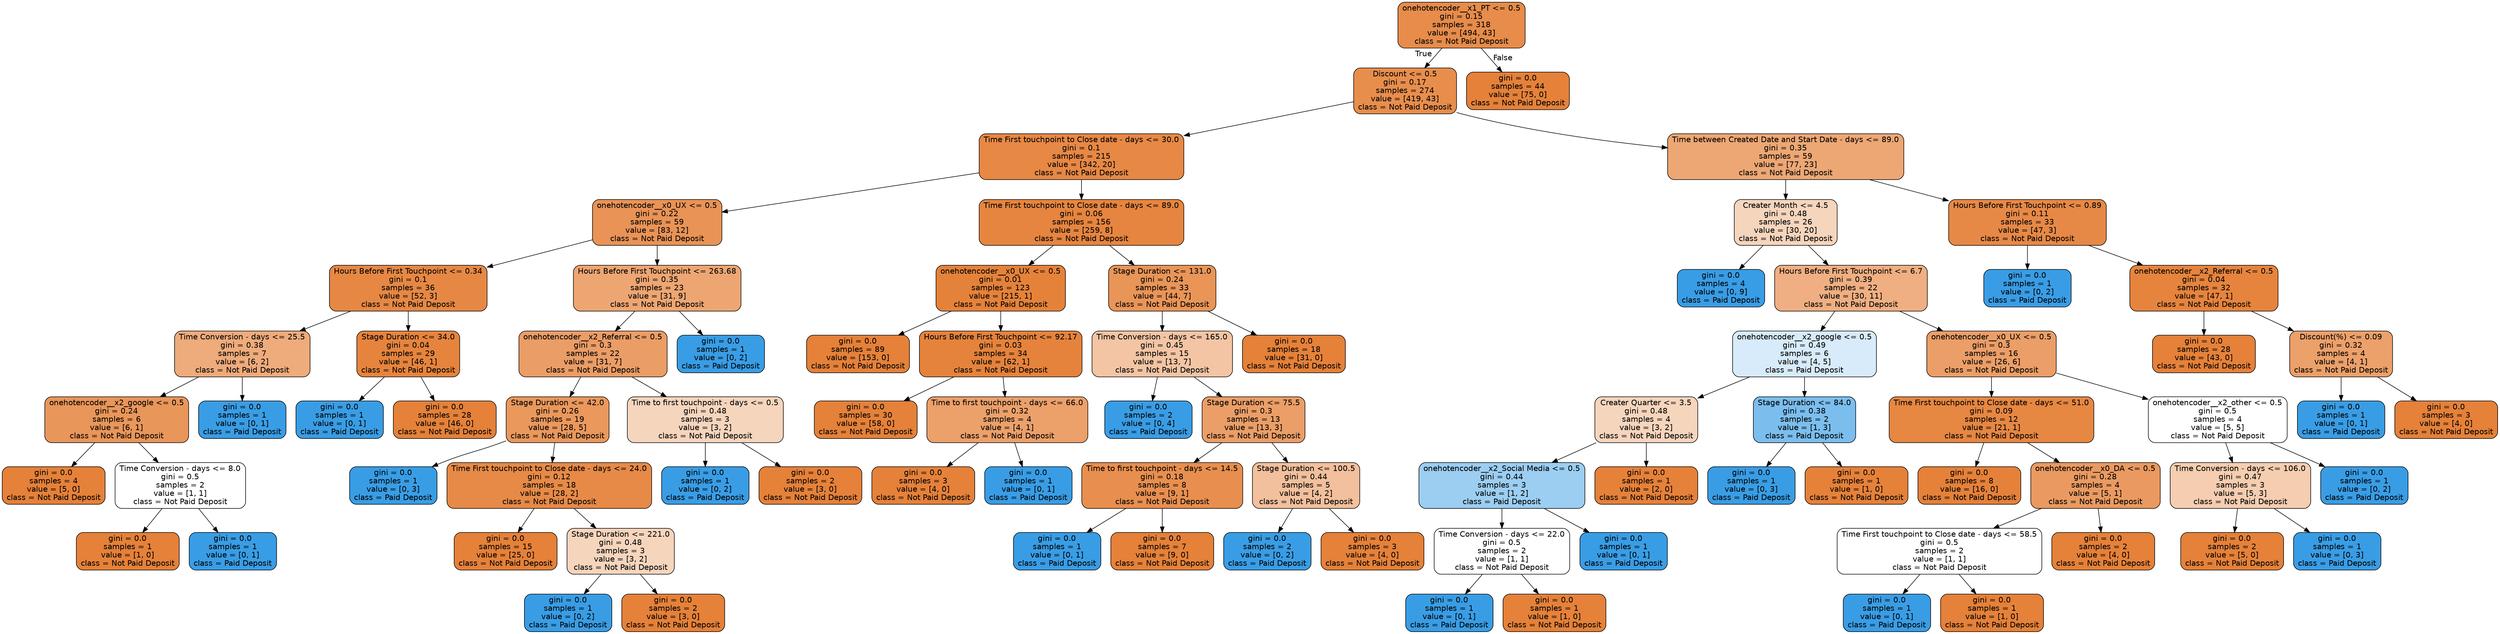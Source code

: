 digraph Tree {
node [shape=box, style="filled, rounded", color="black", fontname=helvetica] ;
edge [fontname=helvetica] ;
0 [label="onehotencoder__x1_PT <= 0.5\ngini = 0.15\nsamples = 318\nvalue = [494, 43]\nclass = Not Paid Deposit", fillcolor="#e78c4a"] ;
1 [label="Discount <= 0.5\ngini = 0.17\nsamples = 274\nvalue = [419, 43]\nclass = Not Paid Deposit", fillcolor="#e88e4d"] ;
0 -> 1 [labeldistance=2.5, labelangle=45, headlabel="True"] ;
2 [label="Time First touchpoint to Close date - days <= 30.0\ngini = 0.1\nsamples = 215\nvalue = [342, 20]\nclass = Not Paid Deposit", fillcolor="#e78845"] ;
1 -> 2 ;
3 [label="onehotencoder__x0_UX <= 0.5\ngini = 0.22\nsamples = 59\nvalue = [83, 12]\nclass = Not Paid Deposit", fillcolor="#e99356"] ;
2 -> 3 ;
4 [label="Hours Before First Touchpoint <= 0.34\ngini = 0.1\nsamples = 36\nvalue = [52, 3]\nclass = Not Paid Deposit", fillcolor="#e68844"] ;
3 -> 4 ;
5 [label="Time Conversion - days <= 25.5\ngini = 0.38\nsamples = 7\nvalue = [6, 2]\nclass = Not Paid Deposit", fillcolor="#eeab7b"] ;
4 -> 5 ;
6 [label="onehotencoder__x2_google <= 0.5\ngini = 0.24\nsamples = 6\nvalue = [6, 1]\nclass = Not Paid Deposit", fillcolor="#e9965a"] ;
5 -> 6 ;
7 [label="gini = 0.0\nsamples = 4\nvalue = [5, 0]\nclass = Not Paid Deposit", fillcolor="#e58139"] ;
6 -> 7 ;
8 [label="Time Conversion - days <= 8.0\ngini = 0.5\nsamples = 2\nvalue = [1, 1]\nclass = Not Paid Deposit", fillcolor="#ffffff"] ;
6 -> 8 ;
9 [label="gini = 0.0\nsamples = 1\nvalue = [1, 0]\nclass = Not Paid Deposit", fillcolor="#e58139"] ;
8 -> 9 ;
10 [label="gini = 0.0\nsamples = 1\nvalue = [0, 1]\nclass = Paid Deposit", fillcolor="#399de5"] ;
8 -> 10 ;
11 [label="gini = 0.0\nsamples = 1\nvalue = [0, 1]\nclass = Paid Deposit", fillcolor="#399de5"] ;
5 -> 11 ;
12 [label="Stage Duration <= 34.0\ngini = 0.04\nsamples = 29\nvalue = [46, 1]\nclass = Not Paid Deposit", fillcolor="#e6843d"] ;
4 -> 12 ;
13 [label="gini = 0.0\nsamples = 1\nvalue = [0, 1]\nclass = Paid Deposit", fillcolor="#399de5"] ;
12 -> 13 ;
14 [label="gini = 0.0\nsamples = 28\nvalue = [46, 0]\nclass = Not Paid Deposit", fillcolor="#e58139"] ;
12 -> 14 ;
15 [label="Hours Before First Touchpoint <= 263.68\ngini = 0.35\nsamples = 23\nvalue = [31, 9]\nclass = Not Paid Deposit", fillcolor="#eda672"] ;
3 -> 15 ;
16 [label="onehotencoder__x2_Referral <= 0.5\ngini = 0.3\nsamples = 22\nvalue = [31, 7]\nclass = Not Paid Deposit", fillcolor="#eb9d66"] ;
15 -> 16 ;
17 [label="Stage Duration <= 42.0\ngini = 0.26\nsamples = 19\nvalue = [28, 5]\nclass = Not Paid Deposit", fillcolor="#ea985c"] ;
16 -> 17 ;
18 [label="gini = 0.0\nsamples = 1\nvalue = [0, 3]\nclass = Paid Deposit", fillcolor="#399de5"] ;
17 -> 18 ;
19 [label="Time First touchpoint to Close date - days <= 24.0\ngini = 0.12\nsamples = 18\nvalue = [28, 2]\nclass = Not Paid Deposit", fillcolor="#e78a47"] ;
17 -> 19 ;
20 [label="gini = 0.0\nsamples = 15\nvalue = [25, 0]\nclass = Not Paid Deposit", fillcolor="#e58139"] ;
19 -> 20 ;
21 [label="Stage Duration <= 221.0\ngini = 0.48\nsamples = 3\nvalue = [3, 2]\nclass = Not Paid Deposit", fillcolor="#f6d5bd"] ;
19 -> 21 ;
22 [label="gini = 0.0\nsamples = 1\nvalue = [0, 2]\nclass = Paid Deposit", fillcolor="#399de5"] ;
21 -> 22 ;
23 [label="gini = 0.0\nsamples = 2\nvalue = [3, 0]\nclass = Not Paid Deposit", fillcolor="#e58139"] ;
21 -> 23 ;
24 [label="Time to first touchpoint - days <= 0.5\ngini = 0.48\nsamples = 3\nvalue = [3, 2]\nclass = Not Paid Deposit", fillcolor="#f6d5bd"] ;
16 -> 24 ;
25 [label="gini = 0.0\nsamples = 1\nvalue = [0, 2]\nclass = Paid Deposit", fillcolor="#399de5"] ;
24 -> 25 ;
26 [label="gini = 0.0\nsamples = 2\nvalue = [3, 0]\nclass = Not Paid Deposit", fillcolor="#e58139"] ;
24 -> 26 ;
27 [label="gini = 0.0\nsamples = 1\nvalue = [0, 2]\nclass = Paid Deposit", fillcolor="#399de5"] ;
15 -> 27 ;
28 [label="Time First touchpoint to Close date - days <= 89.0\ngini = 0.06\nsamples = 156\nvalue = [259, 8]\nclass = Not Paid Deposit", fillcolor="#e6853f"] ;
2 -> 28 ;
29 [label="onehotencoder__x0_UX <= 0.5\ngini = 0.01\nsamples = 123\nvalue = [215, 1]\nclass = Not Paid Deposit", fillcolor="#e5823a"] ;
28 -> 29 ;
30 [label="gini = 0.0\nsamples = 89\nvalue = [153, 0]\nclass = Not Paid Deposit", fillcolor="#e58139"] ;
29 -> 30 ;
31 [label="Hours Before First Touchpoint <= 92.17\ngini = 0.03\nsamples = 34\nvalue = [62, 1]\nclass = Not Paid Deposit", fillcolor="#e5833c"] ;
29 -> 31 ;
32 [label="gini = 0.0\nsamples = 30\nvalue = [58, 0]\nclass = Not Paid Deposit", fillcolor="#e58139"] ;
31 -> 32 ;
33 [label="Time to first touchpoint - days <= 66.0\ngini = 0.32\nsamples = 4\nvalue = [4, 1]\nclass = Not Paid Deposit", fillcolor="#eca06a"] ;
31 -> 33 ;
34 [label="gini = 0.0\nsamples = 3\nvalue = [4, 0]\nclass = Not Paid Deposit", fillcolor="#e58139"] ;
33 -> 34 ;
35 [label="gini = 0.0\nsamples = 1\nvalue = [0, 1]\nclass = Paid Deposit", fillcolor="#399de5"] ;
33 -> 35 ;
36 [label="Stage Duration <= 131.0\ngini = 0.24\nsamples = 33\nvalue = [44, 7]\nclass = Not Paid Deposit", fillcolor="#e99558"] ;
28 -> 36 ;
37 [label="Time Conversion - days <= 165.0\ngini = 0.45\nsamples = 15\nvalue = [13, 7]\nclass = Not Paid Deposit", fillcolor="#f3c5a4"] ;
36 -> 37 ;
38 [label="gini = 0.0\nsamples = 2\nvalue = [0, 4]\nclass = Paid Deposit", fillcolor="#399de5"] ;
37 -> 38 ;
39 [label="Stage Duration <= 75.5\ngini = 0.3\nsamples = 13\nvalue = [13, 3]\nclass = Not Paid Deposit", fillcolor="#eb9e67"] ;
37 -> 39 ;
40 [label="Time to first touchpoint - days <= 14.5\ngini = 0.18\nsamples = 8\nvalue = [9, 1]\nclass = Not Paid Deposit", fillcolor="#e88f4f"] ;
39 -> 40 ;
41 [label="gini = 0.0\nsamples = 1\nvalue = [0, 1]\nclass = Paid Deposit", fillcolor="#399de5"] ;
40 -> 41 ;
42 [label="gini = 0.0\nsamples = 7\nvalue = [9, 0]\nclass = Not Paid Deposit", fillcolor="#e58139"] ;
40 -> 42 ;
43 [label="Stage Duration <= 100.5\ngini = 0.44\nsamples = 5\nvalue = [4, 2]\nclass = Not Paid Deposit", fillcolor="#f2c09c"] ;
39 -> 43 ;
44 [label="gini = 0.0\nsamples = 2\nvalue = [0, 2]\nclass = Paid Deposit", fillcolor="#399de5"] ;
43 -> 44 ;
45 [label="gini = 0.0\nsamples = 3\nvalue = [4, 0]\nclass = Not Paid Deposit", fillcolor="#e58139"] ;
43 -> 45 ;
46 [label="gini = 0.0\nsamples = 18\nvalue = [31, 0]\nclass = Not Paid Deposit", fillcolor="#e58139"] ;
36 -> 46 ;
47 [label="Time between Created Date and Start Date - days <= 89.0\ngini = 0.35\nsamples = 59\nvalue = [77, 23]\nclass = Not Paid Deposit", fillcolor="#eda774"] ;
1 -> 47 ;
48 [label="Creater Month <= 4.5\ngini = 0.48\nsamples = 26\nvalue = [30, 20]\nclass = Not Paid Deposit", fillcolor="#f6d5bd"] ;
47 -> 48 ;
49 [label="gini = 0.0\nsamples = 4\nvalue = [0, 9]\nclass = Paid Deposit", fillcolor="#399de5"] ;
48 -> 49 ;
50 [label="Hours Before First Touchpoint <= 6.7\ngini = 0.39\nsamples = 22\nvalue = [30, 11]\nclass = Not Paid Deposit", fillcolor="#efaf82"] ;
48 -> 50 ;
51 [label="onehotencoder__x2_google <= 0.5\ngini = 0.49\nsamples = 6\nvalue = [4, 5]\nclass = Paid Deposit", fillcolor="#d7ebfa"] ;
50 -> 51 ;
52 [label="Creater Quarter <= 3.5\ngini = 0.48\nsamples = 4\nvalue = [3, 2]\nclass = Not Paid Deposit", fillcolor="#f6d5bd"] ;
51 -> 52 ;
53 [label="onehotencoder__x2_Social Media <= 0.5\ngini = 0.44\nsamples = 3\nvalue = [1, 2]\nclass = Paid Deposit", fillcolor="#9ccef2"] ;
52 -> 53 ;
54 [label="Time Conversion - days <= 22.0\ngini = 0.5\nsamples = 2\nvalue = [1, 1]\nclass = Not Paid Deposit", fillcolor="#ffffff"] ;
53 -> 54 ;
55 [label="gini = 0.0\nsamples = 1\nvalue = [0, 1]\nclass = Paid Deposit", fillcolor="#399de5"] ;
54 -> 55 ;
56 [label="gini = 0.0\nsamples = 1\nvalue = [1, 0]\nclass = Not Paid Deposit", fillcolor="#e58139"] ;
54 -> 56 ;
57 [label="gini = 0.0\nsamples = 1\nvalue = [0, 1]\nclass = Paid Deposit", fillcolor="#399de5"] ;
53 -> 57 ;
58 [label="gini = 0.0\nsamples = 1\nvalue = [2, 0]\nclass = Not Paid Deposit", fillcolor="#e58139"] ;
52 -> 58 ;
59 [label="Stage Duration <= 84.0\ngini = 0.38\nsamples = 2\nvalue = [1, 3]\nclass = Paid Deposit", fillcolor="#7bbeee"] ;
51 -> 59 ;
60 [label="gini = 0.0\nsamples = 1\nvalue = [0, 3]\nclass = Paid Deposit", fillcolor="#399de5"] ;
59 -> 60 ;
61 [label="gini = 0.0\nsamples = 1\nvalue = [1, 0]\nclass = Not Paid Deposit", fillcolor="#e58139"] ;
59 -> 61 ;
62 [label="onehotencoder__x0_UX <= 0.5\ngini = 0.3\nsamples = 16\nvalue = [26, 6]\nclass = Not Paid Deposit", fillcolor="#eb9e67"] ;
50 -> 62 ;
63 [label="Time First touchpoint to Close date - days <= 51.0\ngini = 0.09\nsamples = 12\nvalue = [21, 1]\nclass = Not Paid Deposit", fillcolor="#e68742"] ;
62 -> 63 ;
64 [label="gini = 0.0\nsamples = 8\nvalue = [16, 0]\nclass = Not Paid Deposit", fillcolor="#e58139"] ;
63 -> 64 ;
65 [label="onehotencoder__x0_DA <= 0.5\ngini = 0.28\nsamples = 4\nvalue = [5, 1]\nclass = Not Paid Deposit", fillcolor="#ea9a61"] ;
63 -> 65 ;
66 [label="Time First touchpoint to Close date - days <= 58.5\ngini = 0.5\nsamples = 2\nvalue = [1, 1]\nclass = Not Paid Deposit", fillcolor="#ffffff"] ;
65 -> 66 ;
67 [label="gini = 0.0\nsamples = 1\nvalue = [0, 1]\nclass = Paid Deposit", fillcolor="#399de5"] ;
66 -> 67 ;
68 [label="gini = 0.0\nsamples = 1\nvalue = [1, 0]\nclass = Not Paid Deposit", fillcolor="#e58139"] ;
66 -> 68 ;
69 [label="gini = 0.0\nsamples = 2\nvalue = [4, 0]\nclass = Not Paid Deposit", fillcolor="#e58139"] ;
65 -> 69 ;
70 [label="onehotencoder__x2_other <= 0.5\ngini = 0.5\nsamples = 4\nvalue = [5, 5]\nclass = Not Paid Deposit", fillcolor="#ffffff"] ;
62 -> 70 ;
71 [label="Time Conversion - days <= 106.0\ngini = 0.47\nsamples = 3\nvalue = [5, 3]\nclass = Not Paid Deposit", fillcolor="#f5cdb0"] ;
70 -> 71 ;
72 [label="gini = 0.0\nsamples = 2\nvalue = [5, 0]\nclass = Not Paid Deposit", fillcolor="#e58139"] ;
71 -> 72 ;
73 [label="gini = 0.0\nsamples = 1\nvalue = [0, 3]\nclass = Paid Deposit", fillcolor="#399de5"] ;
71 -> 73 ;
74 [label="gini = 0.0\nsamples = 1\nvalue = [0, 2]\nclass = Paid Deposit", fillcolor="#399de5"] ;
70 -> 74 ;
75 [label="Hours Before First Touchpoint <= 0.89\ngini = 0.11\nsamples = 33\nvalue = [47, 3]\nclass = Not Paid Deposit", fillcolor="#e78946"] ;
47 -> 75 ;
76 [label="gini = 0.0\nsamples = 1\nvalue = [0, 2]\nclass = Paid Deposit", fillcolor="#399de5"] ;
75 -> 76 ;
77 [label="onehotencoder__x2_Referral <= 0.5\ngini = 0.04\nsamples = 32\nvalue = [47, 1]\nclass = Not Paid Deposit", fillcolor="#e6843d"] ;
75 -> 77 ;
78 [label="gini = 0.0\nsamples = 28\nvalue = [43, 0]\nclass = Not Paid Deposit", fillcolor="#e58139"] ;
77 -> 78 ;
79 [label="Discount(%) <= 0.09\ngini = 0.32\nsamples = 4\nvalue = [4, 1]\nclass = Not Paid Deposit", fillcolor="#eca06a"] ;
77 -> 79 ;
80 [label="gini = 0.0\nsamples = 1\nvalue = [0, 1]\nclass = Paid Deposit", fillcolor="#399de5"] ;
79 -> 80 ;
81 [label="gini = 0.0\nsamples = 3\nvalue = [4, 0]\nclass = Not Paid Deposit", fillcolor="#e58139"] ;
79 -> 81 ;
82 [label="gini = 0.0\nsamples = 44\nvalue = [75, 0]\nclass = Not Paid Deposit", fillcolor="#e58139"] ;
0 -> 82 [labeldistance=2.5, labelangle=-45, headlabel="False"] ;
}
